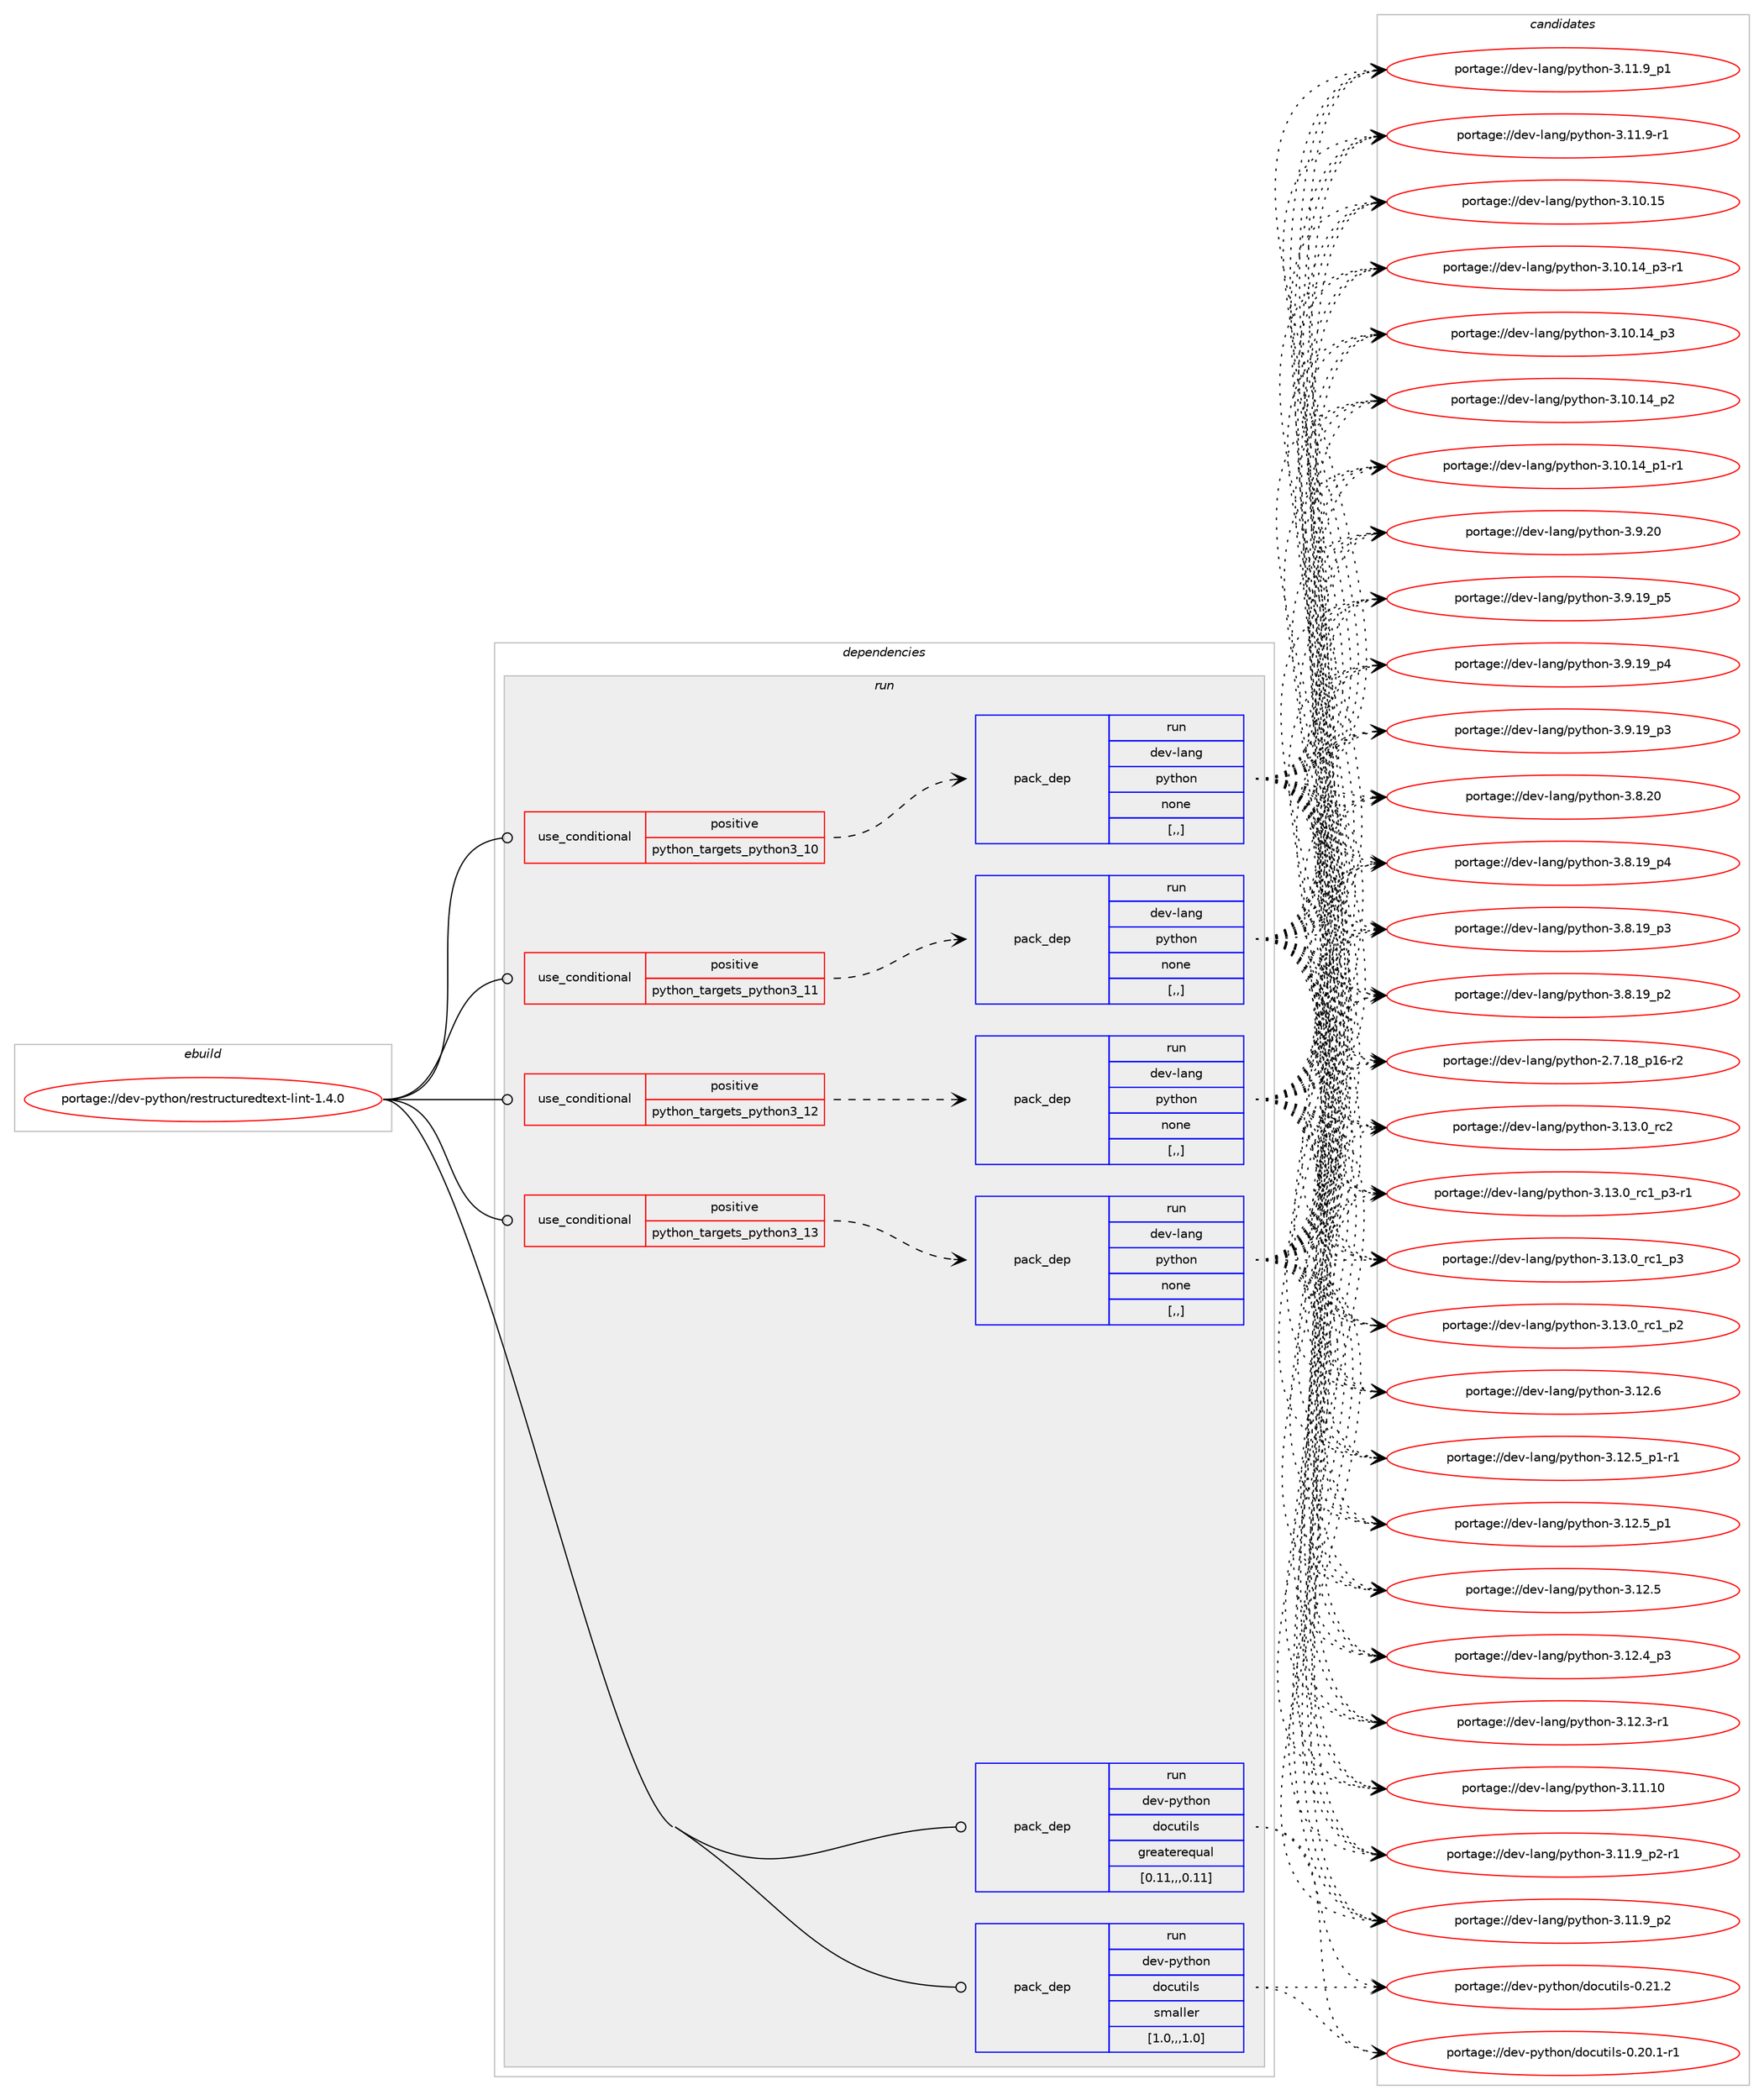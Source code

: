 digraph prolog {

# *************
# Graph options
# *************

newrank=true;
concentrate=true;
compound=true;
graph [rankdir=LR,fontname=Helvetica,fontsize=10,ranksep=1.5];#, ranksep=2.5, nodesep=0.2];
edge  [arrowhead=vee];
node  [fontname=Helvetica,fontsize=10];

# **********
# The ebuild
# **********

subgraph cluster_leftcol {
color=gray;
label=<<i>ebuild</i>>;
id [label="portage://dev-python/restructuredtext-lint-1.4.0", color=red, width=4, href="../dev-python/restructuredtext-lint-1.4.0.svg"];
}

# ****************
# The dependencies
# ****************

subgraph cluster_midcol {
color=gray;
label=<<i>dependencies</i>>;
subgraph cluster_compile {
fillcolor="#eeeeee";
style=filled;
label=<<i>compile</i>>;
}
subgraph cluster_compileandrun {
fillcolor="#eeeeee";
style=filled;
label=<<i>compile and run</i>>;
}
subgraph cluster_run {
fillcolor="#eeeeee";
style=filled;
label=<<i>run</i>>;
subgraph cond169719 {
dependency657393 [label=<<TABLE BORDER="0" CELLBORDER="1" CELLSPACING="0" CELLPADDING="4"><TR><TD ROWSPAN="3" CELLPADDING="10">use_conditional</TD></TR><TR><TD>positive</TD></TR><TR><TD>python_targets_python3_10</TD></TR></TABLE>>, shape=none, color=red];
subgraph pack482812 {
dependency657394 [label=<<TABLE BORDER="0" CELLBORDER="1" CELLSPACING="0" CELLPADDING="4" WIDTH="220"><TR><TD ROWSPAN="6" CELLPADDING="30">pack_dep</TD></TR><TR><TD WIDTH="110">run</TD></TR><TR><TD>dev-lang</TD></TR><TR><TD>python</TD></TR><TR><TD>none</TD></TR><TR><TD>[,,]</TD></TR></TABLE>>, shape=none, color=blue];
}
dependency657393:e -> dependency657394:w [weight=20,style="dashed",arrowhead="vee"];
}
id:e -> dependency657393:w [weight=20,style="solid",arrowhead="odot"];
subgraph cond169720 {
dependency657395 [label=<<TABLE BORDER="0" CELLBORDER="1" CELLSPACING="0" CELLPADDING="4"><TR><TD ROWSPAN="3" CELLPADDING="10">use_conditional</TD></TR><TR><TD>positive</TD></TR><TR><TD>python_targets_python3_11</TD></TR></TABLE>>, shape=none, color=red];
subgraph pack482813 {
dependency657396 [label=<<TABLE BORDER="0" CELLBORDER="1" CELLSPACING="0" CELLPADDING="4" WIDTH="220"><TR><TD ROWSPAN="6" CELLPADDING="30">pack_dep</TD></TR><TR><TD WIDTH="110">run</TD></TR><TR><TD>dev-lang</TD></TR><TR><TD>python</TD></TR><TR><TD>none</TD></TR><TR><TD>[,,]</TD></TR></TABLE>>, shape=none, color=blue];
}
dependency657395:e -> dependency657396:w [weight=20,style="dashed",arrowhead="vee"];
}
id:e -> dependency657395:w [weight=20,style="solid",arrowhead="odot"];
subgraph cond169721 {
dependency657397 [label=<<TABLE BORDER="0" CELLBORDER="1" CELLSPACING="0" CELLPADDING="4"><TR><TD ROWSPAN="3" CELLPADDING="10">use_conditional</TD></TR><TR><TD>positive</TD></TR><TR><TD>python_targets_python3_12</TD></TR></TABLE>>, shape=none, color=red];
subgraph pack482814 {
dependency657398 [label=<<TABLE BORDER="0" CELLBORDER="1" CELLSPACING="0" CELLPADDING="4" WIDTH="220"><TR><TD ROWSPAN="6" CELLPADDING="30">pack_dep</TD></TR><TR><TD WIDTH="110">run</TD></TR><TR><TD>dev-lang</TD></TR><TR><TD>python</TD></TR><TR><TD>none</TD></TR><TR><TD>[,,]</TD></TR></TABLE>>, shape=none, color=blue];
}
dependency657397:e -> dependency657398:w [weight=20,style="dashed",arrowhead="vee"];
}
id:e -> dependency657397:w [weight=20,style="solid",arrowhead="odot"];
subgraph cond169722 {
dependency657399 [label=<<TABLE BORDER="0" CELLBORDER="1" CELLSPACING="0" CELLPADDING="4"><TR><TD ROWSPAN="3" CELLPADDING="10">use_conditional</TD></TR><TR><TD>positive</TD></TR><TR><TD>python_targets_python3_13</TD></TR></TABLE>>, shape=none, color=red];
subgraph pack482815 {
dependency657400 [label=<<TABLE BORDER="0" CELLBORDER="1" CELLSPACING="0" CELLPADDING="4" WIDTH="220"><TR><TD ROWSPAN="6" CELLPADDING="30">pack_dep</TD></TR><TR><TD WIDTH="110">run</TD></TR><TR><TD>dev-lang</TD></TR><TR><TD>python</TD></TR><TR><TD>none</TD></TR><TR><TD>[,,]</TD></TR></TABLE>>, shape=none, color=blue];
}
dependency657399:e -> dependency657400:w [weight=20,style="dashed",arrowhead="vee"];
}
id:e -> dependency657399:w [weight=20,style="solid",arrowhead="odot"];
subgraph pack482816 {
dependency657401 [label=<<TABLE BORDER="0" CELLBORDER="1" CELLSPACING="0" CELLPADDING="4" WIDTH="220"><TR><TD ROWSPAN="6" CELLPADDING="30">pack_dep</TD></TR><TR><TD WIDTH="110">run</TD></TR><TR><TD>dev-python</TD></TR><TR><TD>docutils</TD></TR><TR><TD>greaterequal</TD></TR><TR><TD>[0.11,,,0.11]</TD></TR></TABLE>>, shape=none, color=blue];
}
id:e -> dependency657401:w [weight=20,style="solid",arrowhead="odot"];
subgraph pack482817 {
dependency657402 [label=<<TABLE BORDER="0" CELLBORDER="1" CELLSPACING="0" CELLPADDING="4" WIDTH="220"><TR><TD ROWSPAN="6" CELLPADDING="30">pack_dep</TD></TR><TR><TD WIDTH="110">run</TD></TR><TR><TD>dev-python</TD></TR><TR><TD>docutils</TD></TR><TR><TD>smaller</TD></TR><TR><TD>[1.0,,,1.0]</TD></TR></TABLE>>, shape=none, color=blue];
}
id:e -> dependency657402:w [weight=20,style="solid",arrowhead="odot"];
}
}

# **************
# The candidates
# **************

subgraph cluster_choices {
rank=same;
color=gray;
label=<<i>candidates</i>>;

subgraph choice482812 {
color=black;
nodesep=1;
choice10010111845108971101034711212111610411111045514649514648951149950 [label="portage://dev-lang/python-3.13.0_rc2", color=red, width=4,href="../dev-lang/python-3.13.0_rc2.svg"];
choice1001011184510897110103471121211161041111104551464951464895114994995112514511449 [label="portage://dev-lang/python-3.13.0_rc1_p3-r1", color=red, width=4,href="../dev-lang/python-3.13.0_rc1_p3-r1.svg"];
choice100101118451089711010347112121116104111110455146495146489511499499511251 [label="portage://dev-lang/python-3.13.0_rc1_p3", color=red, width=4,href="../dev-lang/python-3.13.0_rc1_p3.svg"];
choice100101118451089711010347112121116104111110455146495146489511499499511250 [label="portage://dev-lang/python-3.13.0_rc1_p2", color=red, width=4,href="../dev-lang/python-3.13.0_rc1_p2.svg"];
choice10010111845108971101034711212111610411111045514649504654 [label="portage://dev-lang/python-3.12.6", color=red, width=4,href="../dev-lang/python-3.12.6.svg"];
choice1001011184510897110103471121211161041111104551464950465395112494511449 [label="portage://dev-lang/python-3.12.5_p1-r1", color=red, width=4,href="../dev-lang/python-3.12.5_p1-r1.svg"];
choice100101118451089711010347112121116104111110455146495046539511249 [label="portage://dev-lang/python-3.12.5_p1", color=red, width=4,href="../dev-lang/python-3.12.5_p1.svg"];
choice10010111845108971101034711212111610411111045514649504653 [label="portage://dev-lang/python-3.12.5", color=red, width=4,href="../dev-lang/python-3.12.5.svg"];
choice100101118451089711010347112121116104111110455146495046529511251 [label="portage://dev-lang/python-3.12.4_p3", color=red, width=4,href="../dev-lang/python-3.12.4_p3.svg"];
choice100101118451089711010347112121116104111110455146495046514511449 [label="portage://dev-lang/python-3.12.3-r1", color=red, width=4,href="../dev-lang/python-3.12.3-r1.svg"];
choice1001011184510897110103471121211161041111104551464949464948 [label="portage://dev-lang/python-3.11.10", color=red, width=4,href="../dev-lang/python-3.11.10.svg"];
choice1001011184510897110103471121211161041111104551464949465795112504511449 [label="portage://dev-lang/python-3.11.9_p2-r1", color=red, width=4,href="../dev-lang/python-3.11.9_p2-r1.svg"];
choice100101118451089711010347112121116104111110455146494946579511250 [label="portage://dev-lang/python-3.11.9_p2", color=red, width=4,href="../dev-lang/python-3.11.9_p2.svg"];
choice100101118451089711010347112121116104111110455146494946579511249 [label="portage://dev-lang/python-3.11.9_p1", color=red, width=4,href="../dev-lang/python-3.11.9_p1.svg"];
choice100101118451089711010347112121116104111110455146494946574511449 [label="portage://dev-lang/python-3.11.9-r1", color=red, width=4,href="../dev-lang/python-3.11.9-r1.svg"];
choice1001011184510897110103471121211161041111104551464948464953 [label="portage://dev-lang/python-3.10.15", color=red, width=4,href="../dev-lang/python-3.10.15.svg"];
choice100101118451089711010347112121116104111110455146494846495295112514511449 [label="portage://dev-lang/python-3.10.14_p3-r1", color=red, width=4,href="../dev-lang/python-3.10.14_p3-r1.svg"];
choice10010111845108971101034711212111610411111045514649484649529511251 [label="portage://dev-lang/python-3.10.14_p3", color=red, width=4,href="../dev-lang/python-3.10.14_p3.svg"];
choice10010111845108971101034711212111610411111045514649484649529511250 [label="portage://dev-lang/python-3.10.14_p2", color=red, width=4,href="../dev-lang/python-3.10.14_p2.svg"];
choice100101118451089711010347112121116104111110455146494846495295112494511449 [label="portage://dev-lang/python-3.10.14_p1-r1", color=red, width=4,href="../dev-lang/python-3.10.14_p1-r1.svg"];
choice10010111845108971101034711212111610411111045514657465048 [label="portage://dev-lang/python-3.9.20", color=red, width=4,href="../dev-lang/python-3.9.20.svg"];
choice100101118451089711010347112121116104111110455146574649579511253 [label="portage://dev-lang/python-3.9.19_p5", color=red, width=4,href="../dev-lang/python-3.9.19_p5.svg"];
choice100101118451089711010347112121116104111110455146574649579511252 [label="portage://dev-lang/python-3.9.19_p4", color=red, width=4,href="../dev-lang/python-3.9.19_p4.svg"];
choice100101118451089711010347112121116104111110455146574649579511251 [label="portage://dev-lang/python-3.9.19_p3", color=red, width=4,href="../dev-lang/python-3.9.19_p3.svg"];
choice10010111845108971101034711212111610411111045514656465048 [label="portage://dev-lang/python-3.8.20", color=red, width=4,href="../dev-lang/python-3.8.20.svg"];
choice100101118451089711010347112121116104111110455146564649579511252 [label="portage://dev-lang/python-3.8.19_p4", color=red, width=4,href="../dev-lang/python-3.8.19_p4.svg"];
choice100101118451089711010347112121116104111110455146564649579511251 [label="portage://dev-lang/python-3.8.19_p3", color=red, width=4,href="../dev-lang/python-3.8.19_p3.svg"];
choice100101118451089711010347112121116104111110455146564649579511250 [label="portage://dev-lang/python-3.8.19_p2", color=red, width=4,href="../dev-lang/python-3.8.19_p2.svg"];
choice100101118451089711010347112121116104111110455046554649569511249544511450 [label="portage://dev-lang/python-2.7.18_p16-r2", color=red, width=4,href="../dev-lang/python-2.7.18_p16-r2.svg"];
dependency657394:e -> choice10010111845108971101034711212111610411111045514649514648951149950:w [style=dotted,weight="100"];
dependency657394:e -> choice1001011184510897110103471121211161041111104551464951464895114994995112514511449:w [style=dotted,weight="100"];
dependency657394:e -> choice100101118451089711010347112121116104111110455146495146489511499499511251:w [style=dotted,weight="100"];
dependency657394:e -> choice100101118451089711010347112121116104111110455146495146489511499499511250:w [style=dotted,weight="100"];
dependency657394:e -> choice10010111845108971101034711212111610411111045514649504654:w [style=dotted,weight="100"];
dependency657394:e -> choice1001011184510897110103471121211161041111104551464950465395112494511449:w [style=dotted,weight="100"];
dependency657394:e -> choice100101118451089711010347112121116104111110455146495046539511249:w [style=dotted,weight="100"];
dependency657394:e -> choice10010111845108971101034711212111610411111045514649504653:w [style=dotted,weight="100"];
dependency657394:e -> choice100101118451089711010347112121116104111110455146495046529511251:w [style=dotted,weight="100"];
dependency657394:e -> choice100101118451089711010347112121116104111110455146495046514511449:w [style=dotted,weight="100"];
dependency657394:e -> choice1001011184510897110103471121211161041111104551464949464948:w [style=dotted,weight="100"];
dependency657394:e -> choice1001011184510897110103471121211161041111104551464949465795112504511449:w [style=dotted,weight="100"];
dependency657394:e -> choice100101118451089711010347112121116104111110455146494946579511250:w [style=dotted,weight="100"];
dependency657394:e -> choice100101118451089711010347112121116104111110455146494946579511249:w [style=dotted,weight="100"];
dependency657394:e -> choice100101118451089711010347112121116104111110455146494946574511449:w [style=dotted,weight="100"];
dependency657394:e -> choice1001011184510897110103471121211161041111104551464948464953:w [style=dotted,weight="100"];
dependency657394:e -> choice100101118451089711010347112121116104111110455146494846495295112514511449:w [style=dotted,weight="100"];
dependency657394:e -> choice10010111845108971101034711212111610411111045514649484649529511251:w [style=dotted,weight="100"];
dependency657394:e -> choice10010111845108971101034711212111610411111045514649484649529511250:w [style=dotted,weight="100"];
dependency657394:e -> choice100101118451089711010347112121116104111110455146494846495295112494511449:w [style=dotted,weight="100"];
dependency657394:e -> choice10010111845108971101034711212111610411111045514657465048:w [style=dotted,weight="100"];
dependency657394:e -> choice100101118451089711010347112121116104111110455146574649579511253:w [style=dotted,weight="100"];
dependency657394:e -> choice100101118451089711010347112121116104111110455146574649579511252:w [style=dotted,weight="100"];
dependency657394:e -> choice100101118451089711010347112121116104111110455146574649579511251:w [style=dotted,weight="100"];
dependency657394:e -> choice10010111845108971101034711212111610411111045514656465048:w [style=dotted,weight="100"];
dependency657394:e -> choice100101118451089711010347112121116104111110455146564649579511252:w [style=dotted,weight="100"];
dependency657394:e -> choice100101118451089711010347112121116104111110455146564649579511251:w [style=dotted,weight="100"];
dependency657394:e -> choice100101118451089711010347112121116104111110455146564649579511250:w [style=dotted,weight="100"];
dependency657394:e -> choice100101118451089711010347112121116104111110455046554649569511249544511450:w [style=dotted,weight="100"];
}
subgraph choice482813 {
color=black;
nodesep=1;
choice10010111845108971101034711212111610411111045514649514648951149950 [label="portage://dev-lang/python-3.13.0_rc2", color=red, width=4,href="../dev-lang/python-3.13.0_rc2.svg"];
choice1001011184510897110103471121211161041111104551464951464895114994995112514511449 [label="portage://dev-lang/python-3.13.0_rc1_p3-r1", color=red, width=4,href="../dev-lang/python-3.13.0_rc1_p3-r1.svg"];
choice100101118451089711010347112121116104111110455146495146489511499499511251 [label="portage://dev-lang/python-3.13.0_rc1_p3", color=red, width=4,href="../dev-lang/python-3.13.0_rc1_p3.svg"];
choice100101118451089711010347112121116104111110455146495146489511499499511250 [label="portage://dev-lang/python-3.13.0_rc1_p2", color=red, width=4,href="../dev-lang/python-3.13.0_rc1_p2.svg"];
choice10010111845108971101034711212111610411111045514649504654 [label="portage://dev-lang/python-3.12.6", color=red, width=4,href="../dev-lang/python-3.12.6.svg"];
choice1001011184510897110103471121211161041111104551464950465395112494511449 [label="portage://dev-lang/python-3.12.5_p1-r1", color=red, width=4,href="../dev-lang/python-3.12.5_p1-r1.svg"];
choice100101118451089711010347112121116104111110455146495046539511249 [label="portage://dev-lang/python-3.12.5_p1", color=red, width=4,href="../dev-lang/python-3.12.5_p1.svg"];
choice10010111845108971101034711212111610411111045514649504653 [label="portage://dev-lang/python-3.12.5", color=red, width=4,href="../dev-lang/python-3.12.5.svg"];
choice100101118451089711010347112121116104111110455146495046529511251 [label="portage://dev-lang/python-3.12.4_p3", color=red, width=4,href="../dev-lang/python-3.12.4_p3.svg"];
choice100101118451089711010347112121116104111110455146495046514511449 [label="portage://dev-lang/python-3.12.3-r1", color=red, width=4,href="../dev-lang/python-3.12.3-r1.svg"];
choice1001011184510897110103471121211161041111104551464949464948 [label="portage://dev-lang/python-3.11.10", color=red, width=4,href="../dev-lang/python-3.11.10.svg"];
choice1001011184510897110103471121211161041111104551464949465795112504511449 [label="portage://dev-lang/python-3.11.9_p2-r1", color=red, width=4,href="../dev-lang/python-3.11.9_p2-r1.svg"];
choice100101118451089711010347112121116104111110455146494946579511250 [label="portage://dev-lang/python-3.11.9_p2", color=red, width=4,href="../dev-lang/python-3.11.9_p2.svg"];
choice100101118451089711010347112121116104111110455146494946579511249 [label="portage://dev-lang/python-3.11.9_p1", color=red, width=4,href="../dev-lang/python-3.11.9_p1.svg"];
choice100101118451089711010347112121116104111110455146494946574511449 [label="portage://dev-lang/python-3.11.9-r1", color=red, width=4,href="../dev-lang/python-3.11.9-r1.svg"];
choice1001011184510897110103471121211161041111104551464948464953 [label="portage://dev-lang/python-3.10.15", color=red, width=4,href="../dev-lang/python-3.10.15.svg"];
choice100101118451089711010347112121116104111110455146494846495295112514511449 [label="portage://dev-lang/python-3.10.14_p3-r1", color=red, width=4,href="../dev-lang/python-3.10.14_p3-r1.svg"];
choice10010111845108971101034711212111610411111045514649484649529511251 [label="portage://dev-lang/python-3.10.14_p3", color=red, width=4,href="../dev-lang/python-3.10.14_p3.svg"];
choice10010111845108971101034711212111610411111045514649484649529511250 [label="portage://dev-lang/python-3.10.14_p2", color=red, width=4,href="../dev-lang/python-3.10.14_p2.svg"];
choice100101118451089711010347112121116104111110455146494846495295112494511449 [label="portage://dev-lang/python-3.10.14_p1-r1", color=red, width=4,href="../dev-lang/python-3.10.14_p1-r1.svg"];
choice10010111845108971101034711212111610411111045514657465048 [label="portage://dev-lang/python-3.9.20", color=red, width=4,href="../dev-lang/python-3.9.20.svg"];
choice100101118451089711010347112121116104111110455146574649579511253 [label="portage://dev-lang/python-3.9.19_p5", color=red, width=4,href="../dev-lang/python-3.9.19_p5.svg"];
choice100101118451089711010347112121116104111110455146574649579511252 [label="portage://dev-lang/python-3.9.19_p4", color=red, width=4,href="../dev-lang/python-3.9.19_p4.svg"];
choice100101118451089711010347112121116104111110455146574649579511251 [label="portage://dev-lang/python-3.9.19_p3", color=red, width=4,href="../dev-lang/python-3.9.19_p3.svg"];
choice10010111845108971101034711212111610411111045514656465048 [label="portage://dev-lang/python-3.8.20", color=red, width=4,href="../dev-lang/python-3.8.20.svg"];
choice100101118451089711010347112121116104111110455146564649579511252 [label="portage://dev-lang/python-3.8.19_p4", color=red, width=4,href="../dev-lang/python-3.8.19_p4.svg"];
choice100101118451089711010347112121116104111110455146564649579511251 [label="portage://dev-lang/python-3.8.19_p3", color=red, width=4,href="../dev-lang/python-3.8.19_p3.svg"];
choice100101118451089711010347112121116104111110455146564649579511250 [label="portage://dev-lang/python-3.8.19_p2", color=red, width=4,href="../dev-lang/python-3.8.19_p2.svg"];
choice100101118451089711010347112121116104111110455046554649569511249544511450 [label="portage://dev-lang/python-2.7.18_p16-r2", color=red, width=4,href="../dev-lang/python-2.7.18_p16-r2.svg"];
dependency657396:e -> choice10010111845108971101034711212111610411111045514649514648951149950:w [style=dotted,weight="100"];
dependency657396:e -> choice1001011184510897110103471121211161041111104551464951464895114994995112514511449:w [style=dotted,weight="100"];
dependency657396:e -> choice100101118451089711010347112121116104111110455146495146489511499499511251:w [style=dotted,weight="100"];
dependency657396:e -> choice100101118451089711010347112121116104111110455146495146489511499499511250:w [style=dotted,weight="100"];
dependency657396:e -> choice10010111845108971101034711212111610411111045514649504654:w [style=dotted,weight="100"];
dependency657396:e -> choice1001011184510897110103471121211161041111104551464950465395112494511449:w [style=dotted,weight="100"];
dependency657396:e -> choice100101118451089711010347112121116104111110455146495046539511249:w [style=dotted,weight="100"];
dependency657396:e -> choice10010111845108971101034711212111610411111045514649504653:w [style=dotted,weight="100"];
dependency657396:e -> choice100101118451089711010347112121116104111110455146495046529511251:w [style=dotted,weight="100"];
dependency657396:e -> choice100101118451089711010347112121116104111110455146495046514511449:w [style=dotted,weight="100"];
dependency657396:e -> choice1001011184510897110103471121211161041111104551464949464948:w [style=dotted,weight="100"];
dependency657396:e -> choice1001011184510897110103471121211161041111104551464949465795112504511449:w [style=dotted,weight="100"];
dependency657396:e -> choice100101118451089711010347112121116104111110455146494946579511250:w [style=dotted,weight="100"];
dependency657396:e -> choice100101118451089711010347112121116104111110455146494946579511249:w [style=dotted,weight="100"];
dependency657396:e -> choice100101118451089711010347112121116104111110455146494946574511449:w [style=dotted,weight="100"];
dependency657396:e -> choice1001011184510897110103471121211161041111104551464948464953:w [style=dotted,weight="100"];
dependency657396:e -> choice100101118451089711010347112121116104111110455146494846495295112514511449:w [style=dotted,weight="100"];
dependency657396:e -> choice10010111845108971101034711212111610411111045514649484649529511251:w [style=dotted,weight="100"];
dependency657396:e -> choice10010111845108971101034711212111610411111045514649484649529511250:w [style=dotted,weight="100"];
dependency657396:e -> choice100101118451089711010347112121116104111110455146494846495295112494511449:w [style=dotted,weight="100"];
dependency657396:e -> choice10010111845108971101034711212111610411111045514657465048:w [style=dotted,weight="100"];
dependency657396:e -> choice100101118451089711010347112121116104111110455146574649579511253:w [style=dotted,weight="100"];
dependency657396:e -> choice100101118451089711010347112121116104111110455146574649579511252:w [style=dotted,weight="100"];
dependency657396:e -> choice100101118451089711010347112121116104111110455146574649579511251:w [style=dotted,weight="100"];
dependency657396:e -> choice10010111845108971101034711212111610411111045514656465048:w [style=dotted,weight="100"];
dependency657396:e -> choice100101118451089711010347112121116104111110455146564649579511252:w [style=dotted,weight="100"];
dependency657396:e -> choice100101118451089711010347112121116104111110455146564649579511251:w [style=dotted,weight="100"];
dependency657396:e -> choice100101118451089711010347112121116104111110455146564649579511250:w [style=dotted,weight="100"];
dependency657396:e -> choice100101118451089711010347112121116104111110455046554649569511249544511450:w [style=dotted,weight="100"];
}
subgraph choice482814 {
color=black;
nodesep=1;
choice10010111845108971101034711212111610411111045514649514648951149950 [label="portage://dev-lang/python-3.13.0_rc2", color=red, width=4,href="../dev-lang/python-3.13.0_rc2.svg"];
choice1001011184510897110103471121211161041111104551464951464895114994995112514511449 [label="portage://dev-lang/python-3.13.0_rc1_p3-r1", color=red, width=4,href="../dev-lang/python-3.13.0_rc1_p3-r1.svg"];
choice100101118451089711010347112121116104111110455146495146489511499499511251 [label="portage://dev-lang/python-3.13.0_rc1_p3", color=red, width=4,href="../dev-lang/python-3.13.0_rc1_p3.svg"];
choice100101118451089711010347112121116104111110455146495146489511499499511250 [label="portage://dev-lang/python-3.13.0_rc1_p2", color=red, width=4,href="../dev-lang/python-3.13.0_rc1_p2.svg"];
choice10010111845108971101034711212111610411111045514649504654 [label="portage://dev-lang/python-3.12.6", color=red, width=4,href="../dev-lang/python-3.12.6.svg"];
choice1001011184510897110103471121211161041111104551464950465395112494511449 [label="portage://dev-lang/python-3.12.5_p1-r1", color=red, width=4,href="../dev-lang/python-3.12.5_p1-r1.svg"];
choice100101118451089711010347112121116104111110455146495046539511249 [label="portage://dev-lang/python-3.12.5_p1", color=red, width=4,href="../dev-lang/python-3.12.5_p1.svg"];
choice10010111845108971101034711212111610411111045514649504653 [label="portage://dev-lang/python-3.12.5", color=red, width=4,href="../dev-lang/python-3.12.5.svg"];
choice100101118451089711010347112121116104111110455146495046529511251 [label="portage://dev-lang/python-3.12.4_p3", color=red, width=4,href="../dev-lang/python-3.12.4_p3.svg"];
choice100101118451089711010347112121116104111110455146495046514511449 [label="portage://dev-lang/python-3.12.3-r1", color=red, width=4,href="../dev-lang/python-3.12.3-r1.svg"];
choice1001011184510897110103471121211161041111104551464949464948 [label="portage://dev-lang/python-3.11.10", color=red, width=4,href="../dev-lang/python-3.11.10.svg"];
choice1001011184510897110103471121211161041111104551464949465795112504511449 [label="portage://dev-lang/python-3.11.9_p2-r1", color=red, width=4,href="../dev-lang/python-3.11.9_p2-r1.svg"];
choice100101118451089711010347112121116104111110455146494946579511250 [label="portage://dev-lang/python-3.11.9_p2", color=red, width=4,href="../dev-lang/python-3.11.9_p2.svg"];
choice100101118451089711010347112121116104111110455146494946579511249 [label="portage://dev-lang/python-3.11.9_p1", color=red, width=4,href="../dev-lang/python-3.11.9_p1.svg"];
choice100101118451089711010347112121116104111110455146494946574511449 [label="portage://dev-lang/python-3.11.9-r1", color=red, width=4,href="../dev-lang/python-3.11.9-r1.svg"];
choice1001011184510897110103471121211161041111104551464948464953 [label="portage://dev-lang/python-3.10.15", color=red, width=4,href="../dev-lang/python-3.10.15.svg"];
choice100101118451089711010347112121116104111110455146494846495295112514511449 [label="portage://dev-lang/python-3.10.14_p3-r1", color=red, width=4,href="../dev-lang/python-3.10.14_p3-r1.svg"];
choice10010111845108971101034711212111610411111045514649484649529511251 [label="portage://dev-lang/python-3.10.14_p3", color=red, width=4,href="../dev-lang/python-3.10.14_p3.svg"];
choice10010111845108971101034711212111610411111045514649484649529511250 [label="portage://dev-lang/python-3.10.14_p2", color=red, width=4,href="../dev-lang/python-3.10.14_p2.svg"];
choice100101118451089711010347112121116104111110455146494846495295112494511449 [label="portage://dev-lang/python-3.10.14_p1-r1", color=red, width=4,href="../dev-lang/python-3.10.14_p1-r1.svg"];
choice10010111845108971101034711212111610411111045514657465048 [label="portage://dev-lang/python-3.9.20", color=red, width=4,href="../dev-lang/python-3.9.20.svg"];
choice100101118451089711010347112121116104111110455146574649579511253 [label="portage://dev-lang/python-3.9.19_p5", color=red, width=4,href="../dev-lang/python-3.9.19_p5.svg"];
choice100101118451089711010347112121116104111110455146574649579511252 [label="portage://dev-lang/python-3.9.19_p4", color=red, width=4,href="../dev-lang/python-3.9.19_p4.svg"];
choice100101118451089711010347112121116104111110455146574649579511251 [label="portage://dev-lang/python-3.9.19_p3", color=red, width=4,href="../dev-lang/python-3.9.19_p3.svg"];
choice10010111845108971101034711212111610411111045514656465048 [label="portage://dev-lang/python-3.8.20", color=red, width=4,href="../dev-lang/python-3.8.20.svg"];
choice100101118451089711010347112121116104111110455146564649579511252 [label="portage://dev-lang/python-3.8.19_p4", color=red, width=4,href="../dev-lang/python-3.8.19_p4.svg"];
choice100101118451089711010347112121116104111110455146564649579511251 [label="portage://dev-lang/python-3.8.19_p3", color=red, width=4,href="../dev-lang/python-3.8.19_p3.svg"];
choice100101118451089711010347112121116104111110455146564649579511250 [label="portage://dev-lang/python-3.8.19_p2", color=red, width=4,href="../dev-lang/python-3.8.19_p2.svg"];
choice100101118451089711010347112121116104111110455046554649569511249544511450 [label="portage://dev-lang/python-2.7.18_p16-r2", color=red, width=4,href="../dev-lang/python-2.7.18_p16-r2.svg"];
dependency657398:e -> choice10010111845108971101034711212111610411111045514649514648951149950:w [style=dotted,weight="100"];
dependency657398:e -> choice1001011184510897110103471121211161041111104551464951464895114994995112514511449:w [style=dotted,weight="100"];
dependency657398:e -> choice100101118451089711010347112121116104111110455146495146489511499499511251:w [style=dotted,weight="100"];
dependency657398:e -> choice100101118451089711010347112121116104111110455146495146489511499499511250:w [style=dotted,weight="100"];
dependency657398:e -> choice10010111845108971101034711212111610411111045514649504654:w [style=dotted,weight="100"];
dependency657398:e -> choice1001011184510897110103471121211161041111104551464950465395112494511449:w [style=dotted,weight="100"];
dependency657398:e -> choice100101118451089711010347112121116104111110455146495046539511249:w [style=dotted,weight="100"];
dependency657398:e -> choice10010111845108971101034711212111610411111045514649504653:w [style=dotted,weight="100"];
dependency657398:e -> choice100101118451089711010347112121116104111110455146495046529511251:w [style=dotted,weight="100"];
dependency657398:e -> choice100101118451089711010347112121116104111110455146495046514511449:w [style=dotted,weight="100"];
dependency657398:e -> choice1001011184510897110103471121211161041111104551464949464948:w [style=dotted,weight="100"];
dependency657398:e -> choice1001011184510897110103471121211161041111104551464949465795112504511449:w [style=dotted,weight="100"];
dependency657398:e -> choice100101118451089711010347112121116104111110455146494946579511250:w [style=dotted,weight="100"];
dependency657398:e -> choice100101118451089711010347112121116104111110455146494946579511249:w [style=dotted,weight="100"];
dependency657398:e -> choice100101118451089711010347112121116104111110455146494946574511449:w [style=dotted,weight="100"];
dependency657398:e -> choice1001011184510897110103471121211161041111104551464948464953:w [style=dotted,weight="100"];
dependency657398:e -> choice100101118451089711010347112121116104111110455146494846495295112514511449:w [style=dotted,weight="100"];
dependency657398:e -> choice10010111845108971101034711212111610411111045514649484649529511251:w [style=dotted,weight="100"];
dependency657398:e -> choice10010111845108971101034711212111610411111045514649484649529511250:w [style=dotted,weight="100"];
dependency657398:e -> choice100101118451089711010347112121116104111110455146494846495295112494511449:w [style=dotted,weight="100"];
dependency657398:e -> choice10010111845108971101034711212111610411111045514657465048:w [style=dotted,weight="100"];
dependency657398:e -> choice100101118451089711010347112121116104111110455146574649579511253:w [style=dotted,weight="100"];
dependency657398:e -> choice100101118451089711010347112121116104111110455146574649579511252:w [style=dotted,weight="100"];
dependency657398:e -> choice100101118451089711010347112121116104111110455146574649579511251:w [style=dotted,weight="100"];
dependency657398:e -> choice10010111845108971101034711212111610411111045514656465048:w [style=dotted,weight="100"];
dependency657398:e -> choice100101118451089711010347112121116104111110455146564649579511252:w [style=dotted,weight="100"];
dependency657398:e -> choice100101118451089711010347112121116104111110455146564649579511251:w [style=dotted,weight="100"];
dependency657398:e -> choice100101118451089711010347112121116104111110455146564649579511250:w [style=dotted,weight="100"];
dependency657398:e -> choice100101118451089711010347112121116104111110455046554649569511249544511450:w [style=dotted,weight="100"];
}
subgraph choice482815 {
color=black;
nodesep=1;
choice10010111845108971101034711212111610411111045514649514648951149950 [label="portage://dev-lang/python-3.13.0_rc2", color=red, width=4,href="../dev-lang/python-3.13.0_rc2.svg"];
choice1001011184510897110103471121211161041111104551464951464895114994995112514511449 [label="portage://dev-lang/python-3.13.0_rc1_p3-r1", color=red, width=4,href="../dev-lang/python-3.13.0_rc1_p3-r1.svg"];
choice100101118451089711010347112121116104111110455146495146489511499499511251 [label="portage://dev-lang/python-3.13.0_rc1_p3", color=red, width=4,href="../dev-lang/python-3.13.0_rc1_p3.svg"];
choice100101118451089711010347112121116104111110455146495146489511499499511250 [label="portage://dev-lang/python-3.13.0_rc1_p2", color=red, width=4,href="../dev-lang/python-3.13.0_rc1_p2.svg"];
choice10010111845108971101034711212111610411111045514649504654 [label="portage://dev-lang/python-3.12.6", color=red, width=4,href="../dev-lang/python-3.12.6.svg"];
choice1001011184510897110103471121211161041111104551464950465395112494511449 [label="portage://dev-lang/python-3.12.5_p1-r1", color=red, width=4,href="../dev-lang/python-3.12.5_p1-r1.svg"];
choice100101118451089711010347112121116104111110455146495046539511249 [label="portage://dev-lang/python-3.12.5_p1", color=red, width=4,href="../dev-lang/python-3.12.5_p1.svg"];
choice10010111845108971101034711212111610411111045514649504653 [label="portage://dev-lang/python-3.12.5", color=red, width=4,href="../dev-lang/python-3.12.5.svg"];
choice100101118451089711010347112121116104111110455146495046529511251 [label="portage://dev-lang/python-3.12.4_p3", color=red, width=4,href="../dev-lang/python-3.12.4_p3.svg"];
choice100101118451089711010347112121116104111110455146495046514511449 [label="portage://dev-lang/python-3.12.3-r1", color=red, width=4,href="../dev-lang/python-3.12.3-r1.svg"];
choice1001011184510897110103471121211161041111104551464949464948 [label="portage://dev-lang/python-3.11.10", color=red, width=4,href="../dev-lang/python-3.11.10.svg"];
choice1001011184510897110103471121211161041111104551464949465795112504511449 [label="portage://dev-lang/python-3.11.9_p2-r1", color=red, width=4,href="../dev-lang/python-3.11.9_p2-r1.svg"];
choice100101118451089711010347112121116104111110455146494946579511250 [label="portage://dev-lang/python-3.11.9_p2", color=red, width=4,href="../dev-lang/python-3.11.9_p2.svg"];
choice100101118451089711010347112121116104111110455146494946579511249 [label="portage://dev-lang/python-3.11.9_p1", color=red, width=4,href="../dev-lang/python-3.11.9_p1.svg"];
choice100101118451089711010347112121116104111110455146494946574511449 [label="portage://dev-lang/python-3.11.9-r1", color=red, width=4,href="../dev-lang/python-3.11.9-r1.svg"];
choice1001011184510897110103471121211161041111104551464948464953 [label="portage://dev-lang/python-3.10.15", color=red, width=4,href="../dev-lang/python-3.10.15.svg"];
choice100101118451089711010347112121116104111110455146494846495295112514511449 [label="portage://dev-lang/python-3.10.14_p3-r1", color=red, width=4,href="../dev-lang/python-3.10.14_p3-r1.svg"];
choice10010111845108971101034711212111610411111045514649484649529511251 [label="portage://dev-lang/python-3.10.14_p3", color=red, width=4,href="../dev-lang/python-3.10.14_p3.svg"];
choice10010111845108971101034711212111610411111045514649484649529511250 [label="portage://dev-lang/python-3.10.14_p2", color=red, width=4,href="../dev-lang/python-3.10.14_p2.svg"];
choice100101118451089711010347112121116104111110455146494846495295112494511449 [label="portage://dev-lang/python-3.10.14_p1-r1", color=red, width=4,href="../dev-lang/python-3.10.14_p1-r1.svg"];
choice10010111845108971101034711212111610411111045514657465048 [label="portage://dev-lang/python-3.9.20", color=red, width=4,href="../dev-lang/python-3.9.20.svg"];
choice100101118451089711010347112121116104111110455146574649579511253 [label="portage://dev-lang/python-3.9.19_p5", color=red, width=4,href="../dev-lang/python-3.9.19_p5.svg"];
choice100101118451089711010347112121116104111110455146574649579511252 [label="portage://dev-lang/python-3.9.19_p4", color=red, width=4,href="../dev-lang/python-3.9.19_p4.svg"];
choice100101118451089711010347112121116104111110455146574649579511251 [label="portage://dev-lang/python-3.9.19_p3", color=red, width=4,href="../dev-lang/python-3.9.19_p3.svg"];
choice10010111845108971101034711212111610411111045514656465048 [label="portage://dev-lang/python-3.8.20", color=red, width=4,href="../dev-lang/python-3.8.20.svg"];
choice100101118451089711010347112121116104111110455146564649579511252 [label="portage://dev-lang/python-3.8.19_p4", color=red, width=4,href="../dev-lang/python-3.8.19_p4.svg"];
choice100101118451089711010347112121116104111110455146564649579511251 [label="portage://dev-lang/python-3.8.19_p3", color=red, width=4,href="../dev-lang/python-3.8.19_p3.svg"];
choice100101118451089711010347112121116104111110455146564649579511250 [label="portage://dev-lang/python-3.8.19_p2", color=red, width=4,href="../dev-lang/python-3.8.19_p2.svg"];
choice100101118451089711010347112121116104111110455046554649569511249544511450 [label="portage://dev-lang/python-2.7.18_p16-r2", color=red, width=4,href="../dev-lang/python-2.7.18_p16-r2.svg"];
dependency657400:e -> choice10010111845108971101034711212111610411111045514649514648951149950:w [style=dotted,weight="100"];
dependency657400:e -> choice1001011184510897110103471121211161041111104551464951464895114994995112514511449:w [style=dotted,weight="100"];
dependency657400:e -> choice100101118451089711010347112121116104111110455146495146489511499499511251:w [style=dotted,weight="100"];
dependency657400:e -> choice100101118451089711010347112121116104111110455146495146489511499499511250:w [style=dotted,weight="100"];
dependency657400:e -> choice10010111845108971101034711212111610411111045514649504654:w [style=dotted,weight="100"];
dependency657400:e -> choice1001011184510897110103471121211161041111104551464950465395112494511449:w [style=dotted,weight="100"];
dependency657400:e -> choice100101118451089711010347112121116104111110455146495046539511249:w [style=dotted,weight="100"];
dependency657400:e -> choice10010111845108971101034711212111610411111045514649504653:w [style=dotted,weight="100"];
dependency657400:e -> choice100101118451089711010347112121116104111110455146495046529511251:w [style=dotted,weight="100"];
dependency657400:e -> choice100101118451089711010347112121116104111110455146495046514511449:w [style=dotted,weight="100"];
dependency657400:e -> choice1001011184510897110103471121211161041111104551464949464948:w [style=dotted,weight="100"];
dependency657400:e -> choice1001011184510897110103471121211161041111104551464949465795112504511449:w [style=dotted,weight="100"];
dependency657400:e -> choice100101118451089711010347112121116104111110455146494946579511250:w [style=dotted,weight="100"];
dependency657400:e -> choice100101118451089711010347112121116104111110455146494946579511249:w [style=dotted,weight="100"];
dependency657400:e -> choice100101118451089711010347112121116104111110455146494946574511449:w [style=dotted,weight="100"];
dependency657400:e -> choice1001011184510897110103471121211161041111104551464948464953:w [style=dotted,weight="100"];
dependency657400:e -> choice100101118451089711010347112121116104111110455146494846495295112514511449:w [style=dotted,weight="100"];
dependency657400:e -> choice10010111845108971101034711212111610411111045514649484649529511251:w [style=dotted,weight="100"];
dependency657400:e -> choice10010111845108971101034711212111610411111045514649484649529511250:w [style=dotted,weight="100"];
dependency657400:e -> choice100101118451089711010347112121116104111110455146494846495295112494511449:w [style=dotted,weight="100"];
dependency657400:e -> choice10010111845108971101034711212111610411111045514657465048:w [style=dotted,weight="100"];
dependency657400:e -> choice100101118451089711010347112121116104111110455146574649579511253:w [style=dotted,weight="100"];
dependency657400:e -> choice100101118451089711010347112121116104111110455146574649579511252:w [style=dotted,weight="100"];
dependency657400:e -> choice100101118451089711010347112121116104111110455146574649579511251:w [style=dotted,weight="100"];
dependency657400:e -> choice10010111845108971101034711212111610411111045514656465048:w [style=dotted,weight="100"];
dependency657400:e -> choice100101118451089711010347112121116104111110455146564649579511252:w [style=dotted,weight="100"];
dependency657400:e -> choice100101118451089711010347112121116104111110455146564649579511251:w [style=dotted,weight="100"];
dependency657400:e -> choice100101118451089711010347112121116104111110455146564649579511250:w [style=dotted,weight="100"];
dependency657400:e -> choice100101118451089711010347112121116104111110455046554649569511249544511450:w [style=dotted,weight="100"];
}
subgraph choice482816 {
color=black;
nodesep=1;
choice10010111845112121116104111110471001119911711610510811545484650494650 [label="portage://dev-python/docutils-0.21.2", color=red, width=4,href="../dev-python/docutils-0.21.2.svg"];
choice100101118451121211161041111104710011199117116105108115454846504846494511449 [label="portage://dev-python/docutils-0.20.1-r1", color=red, width=4,href="../dev-python/docutils-0.20.1-r1.svg"];
dependency657401:e -> choice10010111845112121116104111110471001119911711610510811545484650494650:w [style=dotted,weight="100"];
dependency657401:e -> choice100101118451121211161041111104710011199117116105108115454846504846494511449:w [style=dotted,weight="100"];
}
subgraph choice482817 {
color=black;
nodesep=1;
choice10010111845112121116104111110471001119911711610510811545484650494650 [label="portage://dev-python/docutils-0.21.2", color=red, width=4,href="../dev-python/docutils-0.21.2.svg"];
choice100101118451121211161041111104710011199117116105108115454846504846494511449 [label="portage://dev-python/docutils-0.20.1-r1", color=red, width=4,href="../dev-python/docutils-0.20.1-r1.svg"];
dependency657402:e -> choice10010111845112121116104111110471001119911711610510811545484650494650:w [style=dotted,weight="100"];
dependency657402:e -> choice100101118451121211161041111104710011199117116105108115454846504846494511449:w [style=dotted,weight="100"];
}
}

}
